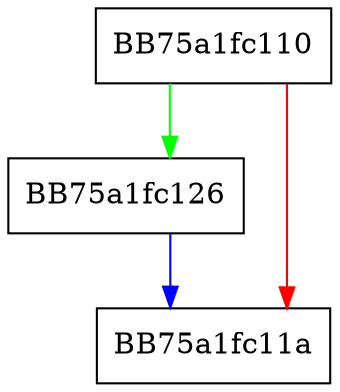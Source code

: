 digraph luaF_freeupval {
  node [shape="box"];
  graph [splines=ortho];
  BB75a1fc110 -> BB75a1fc126 [color="green"];
  BB75a1fc110 -> BB75a1fc11a [color="red"];
  BB75a1fc126 -> BB75a1fc11a [color="blue"];
}